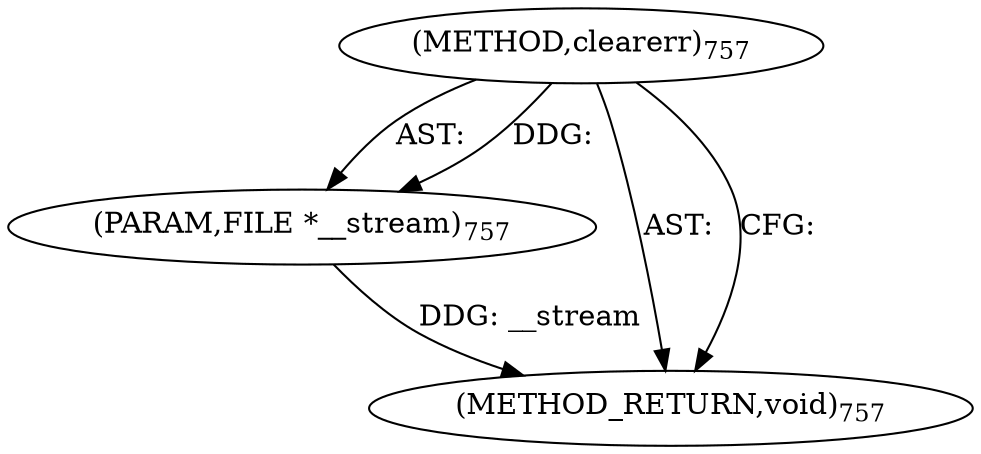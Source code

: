 digraph "clearerr" {  
"73903" [label = <(METHOD,clearerr)<SUB>757</SUB>> ]
"73904" [label = <(PARAM,FILE *__stream)<SUB>757</SUB>> ]
"73905" [label = <(METHOD_RETURN,void)<SUB>757</SUB>> ]
  "73903" -> "73904"  [ label = "AST: "] 
  "73903" -> "73905"  [ label = "AST: "] 
  "73903" -> "73905"  [ label = "CFG: "] 
  "73904" -> "73905"  [ label = "DDG: __stream"] 
  "73903" -> "73904"  [ label = "DDG: "] 
}
